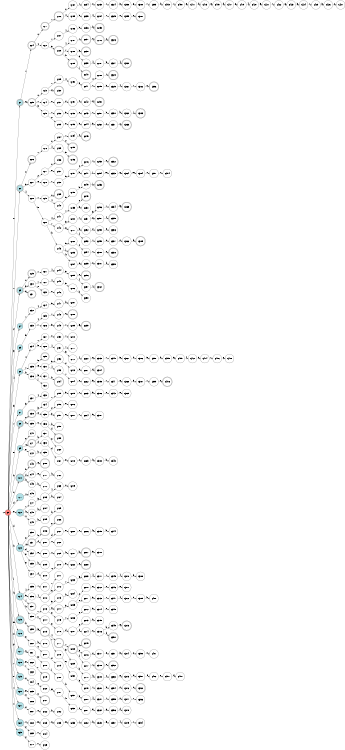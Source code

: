 digraph APTAALF {
__start0 [style = invis, shape = none, label = "", width = 0, height = 0];

rankdir=LR;
size="8,5";

s0 [style="filled", color="black", fillcolor="#ff817b" shape="circle", label="q0"];
s1 [style="rounded,filled", color="black", fillcolor="powderblue" shape="doublecircle", label="q1"];
s2 [style="rounded,filled", color="black", fillcolor="powderblue" shape="doublecircle", label="q2"];
s3 [style="rounded,filled", color="black", fillcolor="powderblue" shape="doublecircle", label="q3"];
s4 [style="filled", color="black", fillcolor="powderblue" shape="circle", label="q4"];
s5 [style="filled", color="black", fillcolor="powderblue" shape="circle", label="q5"];
s6 [style="filled", color="black", fillcolor="powderblue" shape="circle", label="q6"];
s7 [style="filled", color="black", fillcolor="powderblue" shape="circle", label="q7"];
s8 [style="rounded,filled", color="black", fillcolor="powderblue" shape="doublecircle", label="q8"];
s9 [style="filled", color="black", fillcolor="powderblue" shape="circle", label="q9"];
s10 [style="rounded,filled", color="black", fillcolor="powderblue" shape="doublecircle", label="q10"];
s11 [style="filled", color="black", fillcolor="powderblue" shape="circle", label="q11"];
s12 [style="filled", color="black", fillcolor="powderblue" shape="circle", label="q12"];
s13 [style="filled", color="black", fillcolor="powderblue" shape="circle", label="q13"];
s14 [style="filled", color="black", fillcolor="powderblue" shape="circle", label="q14"];
s15 [style="rounded,filled", color="black", fillcolor="powderblue" shape="doublecircle", label="q15"];
s16 [style="filled", color="black", fillcolor="powderblue" shape="circle", label="q16"];
s17 [style="filled", color="black", fillcolor="powderblue" shape="circle", label="q17"];
s18 [style="filled", color="black", fillcolor="powderblue" shape="circle", label="q18"];
s19 [style="filled", color="black", fillcolor="powderblue" shape="circle", label="q19"];
s20 [style="filled", color="black", fillcolor="powderblue" shape="circle", label="q20"];
s21 [style="filled", color="black", fillcolor="powderblue" shape="circle", label="q21"];
s22 [style="filled", color="black", fillcolor="powderblue" shape="circle", label="q22"];
s23 [style="filled", color="black", fillcolor="powderblue" shape="circle", label="q23"];
s24 [style="rounded,filled", color="black", fillcolor="white" shape="doublecircle", label="q24"];
s25 [style="rounded,filled", color="black", fillcolor="white" shape="doublecircle", label="q25"];
s26 [style="rounded,filled", color="black", fillcolor="white" shape="doublecircle", label="q26"];
s27 [style="filled", color="black", fillcolor="white" shape="circle", label="q27"];
s28 [style="filled", color="black", fillcolor="white" shape="circle", label="q28"];
s29 [style="rounded,filled", color="black", fillcolor="white" shape="doublecircle", label="q29"];
s30 [style="filled", color="black", fillcolor="white" shape="circle", label="q30"];
s31 [style="rounded,filled", color="black", fillcolor="white" shape="doublecircle", label="q31"];
s32 [style="filled", color="black", fillcolor="white" shape="circle", label="q32"];
s33 [style="filled", color="black", fillcolor="white" shape="circle", label="q33"];
s34 [style="filled", color="black", fillcolor="white" shape="circle", label="q34"];
s35 [style="filled", color="black", fillcolor="white" shape="circle", label="q35"];
s36 [style="filled", color="black", fillcolor="white" shape="circle", label="q36"];
s37 [style="filled", color="black", fillcolor="white" shape="circle", label="q37"];
s38 [style="rounded,filled", color="black", fillcolor="white" shape="doublecircle", label="q38"];
s39 [style="filled", color="black", fillcolor="white" shape="circle", label="q39"];
s40 [style="filled", color="black", fillcolor="white" shape="circle", label="q40"];
s41 [style="rounded,filled", color="black", fillcolor="white" shape="doublecircle", label="q41"];
s42 [style="filled", color="black", fillcolor="white" shape="circle", label="q42"];
s43 [style="rounded,filled", color="black", fillcolor="white" shape="doublecircle", label="q43"];
s44 [style="filled", color="black", fillcolor="white" shape="circle", label="q44"];
s45 [style="filled", color="black", fillcolor="white" shape="circle", label="q45"];
s46 [style="filled", color="black", fillcolor="white" shape="circle", label="q46"];
s47 [style="filled", color="black", fillcolor="white" shape="circle", label="q47"];
s48 [style="filled", color="black", fillcolor="white" shape="circle", label="q48"];
s49 [style="filled", color="black", fillcolor="white" shape="circle", label="q49"];
s50 [style="filled", color="black", fillcolor="white" shape="circle", label="q50"];
s51 [style="rounded,filled", color="black", fillcolor="white" shape="doublecircle", label="q51"];
s52 [style="filled", color="black", fillcolor="white" shape="circle", label="q52"];
s53 [style="filled", color="black", fillcolor="white" shape="circle", label="q53"];
s54 [style="filled", color="black", fillcolor="white" shape="circle", label="q54"];
s55 [style="filled", color="black", fillcolor="white" shape="circle", label="q55"];
s56 [style="filled", color="black", fillcolor="white" shape="circle", label="q56"];
s57 [style="rounded,filled", color="black", fillcolor="white" shape="doublecircle", label="q57"];
s58 [style="filled", color="black", fillcolor="white" shape="circle", label="q58"];
s59 [style="rounded,filled", color="black", fillcolor="white" shape="doublecircle", label="q59"];
s60 [style="filled", color="black", fillcolor="white" shape="circle", label="q60"];
s61 [style="filled", color="black", fillcolor="white" shape="circle", label="q61"];
s62 [style="filled", color="black", fillcolor="white" shape="circle", label="q62"];
s63 [style="filled", color="black", fillcolor="white" shape="circle", label="q63"];
s64 [style="filled", color="black", fillcolor="white" shape="circle", label="q64"];
s65 [style="filled", color="black", fillcolor="white" shape="circle", label="q65"];
s66 [style="filled", color="black", fillcolor="white" shape="circle", label="q66"];
s67 [style="filled", color="black", fillcolor="white" shape="circle", label="q67"];
s68 [style="filled", color="black", fillcolor="white" shape="circle", label="q68"];
s69 [style="filled", color="black", fillcolor="white" shape="circle", label="q69"];
s70 [style="filled", color="black", fillcolor="white" shape="circle", label="q70"];
s71 [style="rounded,filled", color="black", fillcolor="white" shape="doublecircle", label="q71"];
s72 [style="filled", color="black", fillcolor="white" shape="circle", label="q72"];
s73 [style="filled", color="black", fillcolor="white" shape="circle", label="q73"];
s74 [style="filled", color="black", fillcolor="white" shape="circle", label="q74"];
s75 [style="filled", color="black", fillcolor="white" shape="circle", label="q75"];
s76 [style="filled", color="black", fillcolor="white" shape="circle", label="q76"];
s77 [style="filled", color="black", fillcolor="white" shape="circle", label="q77"];
s78 [style="filled", color="black", fillcolor="white" shape="circle", label="q78"];
s79 [style="filled", color="black", fillcolor="white" shape="circle", label="q79"];
s80 [style="filled", color="black", fillcolor="white" shape="circle", label="q80"];
s81 [style="filled", color="black", fillcolor="white" shape="circle", label="q81"];
s82 [style="filled", color="black", fillcolor="white" shape="circle", label="q82"];
s83 [style="filled", color="black", fillcolor="white" shape="circle", label="q83"];
s84 [style="filled", color="black", fillcolor="white" shape="circle", label="q84"];
s85 [style="filled", color="black", fillcolor="white" shape="circle", label="q85"];
s86 [style="filled", color="black", fillcolor="white" shape="circle", label="q86"];
s87 [style="filled", color="black", fillcolor="white" shape="circle", label="q87"];
s88 [style="filled", color="black", fillcolor="white" shape="circle", label="q88"];
s89 [style="rounded,filled", color="black", fillcolor="white" shape="doublecircle", label="q89"];
s90 [style="filled", color="black", fillcolor="white" shape="circle", label="q90"];
s91 [style="filled", color="black", fillcolor="white" shape="circle", label="q91"];
s92 [style="filled", color="black", fillcolor="white" shape="circle", label="q92"];
s93 [style="filled", color="black", fillcolor="white" shape="circle", label="q93"];
s94 [style="filled", color="black", fillcolor="white" shape="circle", label="q94"];
s95 [style="filled", color="black", fillcolor="white" shape="circle", label="q95"];
s96 [style="filled", color="black", fillcolor="white" shape="circle", label="q96"];
s97 [style="filled", color="black", fillcolor="white" shape="circle", label="q97"];
s98 [style="filled", color="black", fillcolor="white" shape="circle", label="q98"];
s99 [style="filled", color="black", fillcolor="white" shape="circle", label="q99"];
s100 [style="rounded,filled", color="black", fillcolor="white" shape="doublecircle", label="q100"];
s101 [style="filled", color="black", fillcolor="white" shape="circle", label="q101"];
s102 [style="filled", color="black", fillcolor="white" shape="circle", label="q102"];
s103 [style="filled", color="black", fillcolor="white" shape="circle", label="q103"];
s104 [style="filled", color="black", fillcolor="white" shape="circle", label="q104"];
s105 [style="filled", color="black", fillcolor="white" shape="circle", label="q105"];
s106 [style="rounded,filled", color="black", fillcolor="white" shape="doublecircle", label="q106"];
s107 [style="filled", color="black", fillcolor="white" shape="circle", label="q107"];
s108 [style="filled", color="black", fillcolor="white" shape="circle", label="q108"];
s109 [style="filled", color="black", fillcolor="white" shape="circle", label="q109"];
s110 [style="filled", color="black", fillcolor="white" shape="circle", label="q110"];
s111 [style="filled", color="black", fillcolor="white" shape="circle", label="q111"];
s112 [style="filled", color="black", fillcolor="white" shape="circle", label="q112"];
s113 [style="filled", color="black", fillcolor="white" shape="circle", label="q113"];
s114 [style="filled", color="black", fillcolor="white" shape="circle", label="q114"];
s115 [style="rounded,filled", color="black", fillcolor="white" shape="doublecircle", label="q115"];
s116 [style="filled", color="black", fillcolor="white" shape="circle", label="q116"];
s117 [style="filled", color="black", fillcolor="white" shape="circle", label="q117"];
s118 [style="filled", color="black", fillcolor="white" shape="circle", label="q118"];
s119 [style="rounded,filled", color="black", fillcolor="white" shape="doublecircle", label="q119"];
s120 [style="filled", color="black", fillcolor="white" shape="circle", label="q120"];
s121 [style="rounded,filled", color="black", fillcolor="white" shape="doublecircle", label="q121"];
s122 [style="filled", color="black", fillcolor="white" shape="circle", label="q122"];
s123 [style="filled", color="black", fillcolor="white" shape="circle", label="q123"];
s124 [style="filled", color="black", fillcolor="white" shape="circle", label="q124"];
s125 [style="filled", color="black", fillcolor="white" shape="circle", label="q125"];
s126 [style="rounded,filled", color="black", fillcolor="white" shape="doublecircle", label="q126"];
s127 [style="filled", color="black", fillcolor="white" shape="circle", label="q127"];
s128 [style="rounded,filled", color="black", fillcolor="white" shape="doublecircle", label="q128"];
s129 [style="filled", color="black", fillcolor="white" shape="circle", label="q129"];
s130 [style="rounded,filled", color="black", fillcolor="white" shape="doublecircle", label="q130"];
s131 [style="filled", color="black", fillcolor="white" shape="circle", label="q131"];
s132 [style="filled", color="black", fillcolor="white" shape="circle", label="q132"];
s133 [style="filled", color="black", fillcolor="white" shape="circle", label="q133"];
s134 [style="filled", color="black", fillcolor="white" shape="circle", label="q134"];
s135 [style="filled", color="black", fillcolor="white" shape="circle", label="q135"];
s136 [style="rounded,filled", color="black", fillcolor="white" shape="doublecircle", label="q136"];
s137 [style="filled", color="black", fillcolor="white" shape="circle", label="q137"];
s138 [style="filled", color="black", fillcolor="white" shape="circle", label="q138"];
s139 [style="rounded,filled", color="black", fillcolor="white" shape="doublecircle", label="q139"];
s140 [style="filled", color="black", fillcolor="white" shape="circle", label="q140"];
s141 [style="filled", color="black", fillcolor="white" shape="circle", label="q141"];
s142 [style="filled", color="black", fillcolor="white" shape="circle", label="q142"];
s143 [style="filled", color="black", fillcolor="white" shape="circle", label="q143"];
s144 [style="filled", color="black", fillcolor="white" shape="circle", label="q144"];
s145 [style="filled", color="black", fillcolor="white" shape="circle", label="q145"];
s146 [style="filled", color="black", fillcolor="white" shape="circle", label="q146"];
s147 [style="filled", color="black", fillcolor="white" shape="circle", label="q147"];
s148 [style="filled", color="black", fillcolor="white" shape="circle", label="q148"];
s149 [style="filled", color="black", fillcolor="white" shape="circle", label="q149"];
s150 [style="filled", color="black", fillcolor="white" shape="circle", label="q150"];
s151 [style="filled", color="black", fillcolor="white" shape="circle", label="q151"];
s152 [style="filled", color="black", fillcolor="white" shape="circle", label="q152"];
s153 [style="filled", color="black", fillcolor="white" shape="circle", label="q153"];
s154 [style="rounded,filled", color="black", fillcolor="white" shape="doublecircle", label="q154"];
s155 [style="filled", color="black", fillcolor="white" shape="circle", label="q155"];
s156 [style="filled", color="black", fillcolor="white" shape="circle", label="q156"];
s157 [style="filled", color="black", fillcolor="white" shape="circle", label="q157"];
s158 [style="filled", color="black", fillcolor="white" shape="circle", label="q158"];
s159 [style="rounded,filled", color="black", fillcolor="white" shape="doublecircle", label="q159"];
s160 [style="filled", color="black", fillcolor="white" shape="circle", label="q160"];
s161 [style="filled", color="black", fillcolor="white" shape="circle", label="q161"];
s162 [style="filled", color="black", fillcolor="white" shape="circle", label="q162"];
s163 [style="filled", color="black", fillcolor="white" shape="circle", label="q163"];
s164 [style="filled", color="black", fillcolor="white" shape="circle", label="q164"];
s165 [style="filled", color="black", fillcolor="white" shape="circle", label="q165"];
s166 [style="rounded,filled", color="black", fillcolor="white" shape="doublecircle", label="q166"];
s167 [style="filled", color="black", fillcolor="white" shape="circle", label="q167"];
s168 [style="filled", color="black", fillcolor="white" shape="circle", label="q168"];
s169 [style="filled", color="black", fillcolor="white" shape="circle", label="q169"];
s170 [style="filled", color="black", fillcolor="white" shape="circle", label="q170"];
s171 [style="filled", color="black", fillcolor="white" shape="circle", label="q171"];
s172 [style="filled", color="black", fillcolor="white" shape="circle", label="q172"];
s173 [style="filled", color="black", fillcolor="white" shape="circle", label="q173"];
s174 [style="filled", color="black", fillcolor="white" shape="circle", label="q174"];
s175 [style="filled", color="black", fillcolor="white" shape="circle", label="q175"];
s176 [style="filled", color="black", fillcolor="white" shape="circle", label="q176"];
s177 [style="rounded,filled", color="black", fillcolor="white" shape="doublecircle", label="q177"];
s178 [style="filled", color="black", fillcolor="white" shape="circle", label="q178"];
s179 [style="filled", color="black", fillcolor="white" shape="circle", label="q179"];
s180 [style="filled", color="black", fillcolor="white" shape="circle", label="q180"];
s181 [style="filled", color="black", fillcolor="white" shape="circle", label="q181"];
s182 [style="filled", color="black", fillcolor="white" shape="circle", label="q182"];
s183 [style="filled", color="black", fillcolor="white" shape="circle", label="q183"];
s184 [style="filled", color="black", fillcolor="white" shape="circle", label="q184"];
s185 [style="filled", color="black", fillcolor="white" shape="circle", label="q185"];
s186 [style="filled", color="black", fillcolor="white" shape="circle", label="q186"];
s187 [style="filled", color="black", fillcolor="white" shape="circle", label="q187"];
s188 [style="filled", color="black", fillcolor="white" shape="circle", label="q188"];
s189 [style="rounded,filled", color="black", fillcolor="white" shape="doublecircle", label="q189"];
s190 [style="filled", color="black", fillcolor="white" shape="circle", label="q190"];
s191 [style="filled", color="black", fillcolor="white" shape="circle", label="q191"];
s192 [style="filled", color="black", fillcolor="white" shape="circle", label="q192"];
s193 [style="filled", color="black", fillcolor="white" shape="circle", label="q193"];
s194 [style="filled", color="black", fillcolor="white" shape="circle", label="q194"];
s195 [style="rounded,filled", color="black", fillcolor="white" shape="doublecircle", label="q195"];
s196 [style="rounded,filled", color="black", fillcolor="white" shape="doublecircle", label="q196"];
s197 [style="filled", color="black", fillcolor="white" shape="circle", label="q197"];
s198 [style="filled", color="black", fillcolor="white" shape="circle", label="q198"];
s199 [style="filled", color="black", fillcolor="white" shape="circle", label="q199"];
s200 [style="filled", color="black", fillcolor="white" shape="circle", label="q200"];
s201 [style="filled", color="black", fillcolor="white" shape="circle", label="q201"];
s202 [style="filled", color="black", fillcolor="white" shape="circle", label="q202"];
s203 [style="rounded,filled", color="black", fillcolor="white" shape="doublecircle", label="q203"];
s204 [style="filled", color="black", fillcolor="white" shape="circle", label="q204"];
s205 [style="filled", color="black", fillcolor="white" shape="circle", label="q205"];
s206 [style="filled", color="black", fillcolor="white" shape="circle", label="q206"];
s207 [style="filled", color="black", fillcolor="white" shape="circle", label="q207"];
s208 [style="rounded,filled", color="black", fillcolor="white" shape="doublecircle", label="q208"];
s209 [style="filled", color="black", fillcolor="white" shape="circle", label="q209"];
s210 [style="filled", color="black", fillcolor="white" shape="circle", label="q210"];
s211 [style="filled", color="black", fillcolor="white" shape="circle", label="q211"];
s212 [style="filled", color="black", fillcolor="white" shape="circle", label="q212"];
s213 [style="filled", color="black", fillcolor="white" shape="circle", label="q213"];
s214 [style="filled", color="black", fillcolor="white" shape="circle", label="q214"];
s215 [style="filled", color="black", fillcolor="white" shape="circle", label="q215"];
s216 [style="filled", color="black", fillcolor="white" shape="circle", label="q216"];
s217 [style="filled", color="black", fillcolor="white" shape="circle", label="q217"];
s218 [style="filled", color="black", fillcolor="white" shape="circle", label="q218"];
s219 [style="filled", color="black", fillcolor="white" shape="circle", label="q219"];
s220 [style="filled", color="black", fillcolor="white" shape="circle", label="q220"];
s221 [style="filled", color="black", fillcolor="white" shape="circle", label="q221"];
s222 [style="filled", color="black", fillcolor="white" shape="circle", label="q222"];
s223 [style="filled", color="black", fillcolor="white" shape="circle", label="q223"];
s224 [style="filled", color="black", fillcolor="white" shape="circle", label="q224"];
s225 [style="filled", color="black", fillcolor="white" shape="circle", label="q225"];
s226 [style="filled", color="black", fillcolor="white" shape="circle", label="q226"];
s227 [style="filled", color="black", fillcolor="white" shape="circle", label="q227"];
s228 [style="rounded,filled", color="black", fillcolor="white" shape="doublecircle", label="q228"];
s229 [style="filled", color="black", fillcolor="white" shape="circle", label="q229"];
s230 [style="filled", color="black", fillcolor="white" shape="circle", label="q230"];
s231 [style="filled", color="black", fillcolor="white" shape="circle", label="q231"];
s232 [style="filled", color="black", fillcolor="white" shape="circle", label="q232"];
s233 [style="filled", color="black", fillcolor="white" shape="circle", label="q233"];
s234 [style="filled", color="black", fillcolor="white" shape="circle", label="q234"];
s235 [style="filled", color="black", fillcolor="white" shape="circle", label="q235"];
s236 [style="filled", color="black", fillcolor="white" shape="circle", label="q236"];
s237 [style="rounded,filled", color="black", fillcolor="white" shape="doublecircle", label="q237"];
s238 [style="rounded,filled", color="black", fillcolor="white" shape="doublecircle", label="q238"];
s239 [style="filled", color="black", fillcolor="white" shape="circle", label="q239"];
s240 [style="rounded,filled", color="black", fillcolor="white" shape="doublecircle", label="q240"];
s241 [style="filled", color="black", fillcolor="white" shape="circle", label="q241"];
s242 [style="filled", color="black", fillcolor="white" shape="circle", label="q242"];
s243 [style="filled", color="black", fillcolor="white" shape="circle", label="q243"];
s244 [style="filled", color="black", fillcolor="white" shape="circle", label="q244"];
s245 [style="rounded,filled", color="black", fillcolor="white" shape="doublecircle", label="q245"];
s246 [style="filled", color="black", fillcolor="white" shape="circle", label="q246"];
s247 [style="filled", color="black", fillcolor="white" shape="circle", label="q247"];
s248 [style="filled", color="black", fillcolor="white" shape="circle", label="q248"];
s249 [style="rounded,filled", color="black", fillcolor="white" shape="doublecircle", label="q249"];
s250 [style="filled", color="black", fillcolor="white" shape="circle", label="q250"];
s251 [style="filled", color="black", fillcolor="white" shape="circle", label="q251"];
s252 [style="filled", color="black", fillcolor="white" shape="circle", label="q252"];
s253 [style="filled", color="black", fillcolor="white" shape="circle", label="q253"];
s254 [style="filled", color="black", fillcolor="white" shape="circle", label="q254"];
s255 [style="filled", color="black", fillcolor="white" shape="circle", label="q255"];
s256 [style="rounded,filled", color="black", fillcolor="white" shape="doublecircle", label="q256"];
s257 [style="filled", color="black", fillcolor="white" shape="circle", label="q257"];
s258 [style="filled", color="black", fillcolor="white" shape="circle", label="q258"];
s259 [style="rounded,filled", color="black", fillcolor="white" shape="doublecircle", label="q259"];
s260 [style="filled", color="black", fillcolor="white" shape="circle", label="q260"];
s261 [style="filled", color="black", fillcolor="white" shape="circle", label="q261"];
s262 [style="filled", color="black", fillcolor="white" shape="circle", label="q262"];
s263 [style="filled", color="black", fillcolor="white" shape="circle", label="q263"];
s264 [style="filled", color="black", fillcolor="white" shape="circle", label="q264"];
s265 [style="filled", color="black", fillcolor="white" shape="circle", label="q265"];
s266 [style="filled", color="black", fillcolor="white" shape="circle", label="q266"];
s267 [style="rounded,filled", color="black", fillcolor="white" shape="doublecircle", label="q267"];
s268 [style="rounded,filled", color="black", fillcolor="white" shape="doublecircle", label="q268"];
s269 [style="filled", color="black", fillcolor="white" shape="circle", label="q269"];
s270 [style="filled", color="black", fillcolor="white" shape="circle", label="q270"];
s271 [style="filled", color="black", fillcolor="white" shape="circle", label="q271"];
s272 [style="filled", color="black", fillcolor="white" shape="circle", label="q272"];
s273 [style="filled", color="black", fillcolor="white" shape="circle", label="q273"];
s274 [style="filled", color="black", fillcolor="white" shape="circle", label="q274"];
s275 [style="rounded,filled", color="black", fillcolor="white" shape="doublecircle", label="q275"];
s276 [style="filled", color="black", fillcolor="white" shape="circle", label="q276"];
s277 [style="filled", color="black", fillcolor="white" shape="circle", label="q277"];
s278 [style="filled", color="black", fillcolor="white" shape="circle", label="q278"];
s279 [style="filled", color="black", fillcolor="white" shape="circle", label="q279"];
s280 [style="filled", color="black", fillcolor="white" shape="circle", label="q280"];
s281 [style="filled", color="black", fillcolor="white" shape="circle", label="q281"];
s282 [style="filled", color="black", fillcolor="white" shape="circle", label="q282"];
s283 [style="filled", color="black", fillcolor="white" shape="circle", label="q283"];
s284 [style="filled", color="black", fillcolor="white" shape="circle", label="q284"];
s285 [style="rounded,filled", color="black", fillcolor="white" shape="doublecircle", label="q285"];
s286 [style="rounded,filled", color="black", fillcolor="white" shape="doublecircle", label="q286"];
s287 [style="filled", color="black", fillcolor="white" shape="circle", label="q287"];
s288 [style="filled", color="black", fillcolor="white" shape="circle", label="q288"];
s289 [style="filled", color="black", fillcolor="white" shape="circle", label="q289"];
s290 [style="rounded,filled", color="black", fillcolor="white" shape="doublecircle", label="q290"];
s291 [style="filled", color="black", fillcolor="white" shape="circle", label="q291"];
s292 [style="filled", color="black", fillcolor="white" shape="circle", label="q292"];
s293 [style="filled", color="black", fillcolor="white" shape="circle", label="q293"];
s294 [style="filled", color="black", fillcolor="white" shape="circle", label="q294"];
s295 [style="rounded,filled", color="black", fillcolor="white" shape="doublecircle", label="q295"];
s296 [style="filled", color="black", fillcolor="white" shape="circle", label="q296"];
s297 [style="filled", color="black", fillcolor="white" shape="circle", label="q297"];
s298 [style="filled", color="black", fillcolor="white" shape="circle", label="q298"];
s299 [style="filled", color="black", fillcolor="white" shape="circle", label="q299"];
s300 [style="filled", color="black", fillcolor="white" shape="circle", label="q300"];
s301 [style="filled", color="black", fillcolor="white" shape="circle", label="q301"];
s302 [style="rounded,filled", color="black", fillcolor="white" shape="doublecircle", label="q302"];
s303 [style="filled", color="black", fillcolor="white" shape="circle", label="q303"];
s304 [style="rounded,filled", color="black", fillcolor="white" shape="doublecircle", label="q304"];
s305 [style="filled", color="black", fillcolor="white" shape="circle", label="q305"];
s306 [style="filled", color="black", fillcolor="white" shape="circle", label="q306"];
s307 [style="filled", color="black", fillcolor="white" shape="circle", label="q307"];
s308 [style="filled", color="black", fillcolor="white" shape="circle", label="q308"];
s309 [style="filled", color="black", fillcolor="white" shape="circle", label="q309"];
s310 [style="filled", color="black", fillcolor="white" shape="circle", label="q310"];
s311 [style="filled", color="black", fillcolor="white" shape="circle", label="q311"];
s312 [style="filled", color="black", fillcolor="white" shape="circle", label="q312"];
s313 [style="filled", color="black", fillcolor="white" shape="circle", label="q313"];
s314 [style="filled", color="black", fillcolor="white" shape="circle", label="q314"];
s315 [style="filled", color="black", fillcolor="white" shape="circle", label="q315"];
s316 [style="filled", color="black", fillcolor="white" shape="circle", label="q316"];
s317 [style="filled", color="black", fillcolor="white" shape="circle", label="q317"];
s318 [style="rounded,filled", color="black", fillcolor="white" shape="doublecircle", label="q318"];
s319 [style="filled", color="black", fillcolor="white" shape="circle", label="q319"];
s320 [style="filled", color="black", fillcolor="white" shape="circle", label="q320"];
s321 [style="filled", color="black", fillcolor="white" shape="circle", label="q321"];
s322 [style="filled", color="black", fillcolor="white" shape="circle", label="q322"];
s323 [style="filled", color="black", fillcolor="white" shape="circle", label="q323"];
s324 [style="filled", color="black", fillcolor="white" shape="circle", label="q324"];
s325 [style="filled", color="black", fillcolor="white" shape="circle", label="q325"];
s326 [style="rounded,filled", color="black", fillcolor="white" shape="doublecircle", label="q326"];
s327 [style="filled", color="black", fillcolor="white" shape="circle", label="q327"];
s328 [style="rounded,filled", color="black", fillcolor="white" shape="doublecircle", label="q328"];
s329 [style="filled", color="black", fillcolor="white" shape="circle", label="q329"];
s330 [style="filled", color="black", fillcolor="white" shape="circle", label="q330"];
s331 [style="filled", color="black", fillcolor="white" shape="circle", label="q331"];
s332 [style="rounded,filled", color="black", fillcolor="white" shape="doublecircle", label="q332"];
s333 [style="filled", color="black", fillcolor="white" shape="circle", label="q333"];
s334 [style="filled", color="black", fillcolor="white" shape="circle", label="q334"];
s335 [style="rounded,filled", color="black", fillcolor="white" shape="doublecircle", label="q335"];
s336 [style="filled", color="black", fillcolor="white" shape="circle", label="q336"];
s337 [style="filled", color="black", fillcolor="white" shape="circle", label="q337"];
s338 [style="rounded,filled", color="black", fillcolor="white" shape="doublecircle", label="q338"];
s339 [style="filled", color="black", fillcolor="white" shape="circle", label="q339"];
s340 [style="filled", color="black", fillcolor="white" shape="circle", label="q340"];
s341 [style="filled", color="black", fillcolor="white" shape="circle", label="q341"];
s342 [style="filled", color="black", fillcolor="white" shape="circle", label="q342"];
s343 [style="filled", color="black", fillcolor="white" shape="circle", label="q343"];
s344 [style="filled", color="black", fillcolor="white" shape="circle", label="q344"];
s345 [style="filled", color="black", fillcolor="white" shape="circle", label="q345"];
s346 [style="filled", color="black", fillcolor="white" shape="circle", label="q346"];
s347 [style="filled", color="black", fillcolor="white" shape="circle", label="q347"];
s348 [style="filled", color="black", fillcolor="white" shape="circle", label="q348"];
s349 [style="filled", color="black", fillcolor="white" shape="circle", label="q349"];
s350 [style="rounded,filled", color="black", fillcolor="white" shape="doublecircle", label="q350"];
s351 [style="filled", color="black", fillcolor="white" shape="circle", label="q351"];
s352 [style="rounded,filled", color="black", fillcolor="white" shape="doublecircle", label="q352"];
s353 [style="filled", color="black", fillcolor="white" shape="circle", label="q353"];
s354 [style="filled", color="black", fillcolor="white" shape="circle", label="q354"];
s355 [style="filled", color="black", fillcolor="white" shape="circle", label="q355"];
s356 [style="filled", color="black", fillcolor="white" shape="circle", label="q356"];
s357 [style="filled", color="black", fillcolor="white" shape="circle", label="q357"];
s358 [style="filled", color="black", fillcolor="white" shape="circle", label="q358"];
s359 [style="filled", color="black", fillcolor="white" shape="circle", label="q359"];
s360 [style="rounded,filled", color="black", fillcolor="white" shape="doublecircle", label="q360"];
s361 [style="filled", color="black", fillcolor="white" shape="circle", label="q361"];
s362 [style="filled", color="black", fillcolor="white" shape="circle", label="q362"];
s363 [style="rounded,filled", color="black", fillcolor="white" shape="doublecircle", label="q363"];
s364 [style="filled", color="black", fillcolor="white" shape="circle", label="q364"];
s365 [style="rounded,filled", color="black", fillcolor="white" shape="doublecircle", label="q365"];
s366 [style="filled", color="black", fillcolor="white" shape="circle", label="q366"];
s367 [style="filled", color="black", fillcolor="white" shape="circle", label="q367"];
s368 [style="filled", color="black", fillcolor="white" shape="circle", label="q368"];
s369 [style="filled", color="black", fillcolor="white" shape="circle", label="q369"];
s370 [style="filled", color="black", fillcolor="white" shape="circle", label="q370"];
s371 [style="filled", color="black", fillcolor="white" shape="circle", label="q371"];
s372 [style="filled", color="black", fillcolor="white" shape="circle", label="q372"];
s373 [style="rounded,filled", color="black", fillcolor="white" shape="doublecircle", label="q373"];
s374 [style="filled", color="black", fillcolor="white" shape="circle", label="q374"];
s375 [style="filled", color="black", fillcolor="white" shape="circle", label="q375"];
s376 [style="filled", color="black", fillcolor="white" shape="circle", label="q376"];
s377 [style="filled", color="black", fillcolor="white" shape="circle", label="q377"];
s378 [style="filled", color="black", fillcolor="white" shape="circle", label="q378"];
s379 [style="filled", color="black", fillcolor="white" shape="circle", label="q379"];
s380 [style="filled", color="black", fillcolor="white" shape="circle", label="q380"];
s381 [style="rounded,filled", color="black", fillcolor="white" shape="doublecircle", label="q381"];
s382 [style="filled", color="black", fillcolor="white" shape="circle", label="q382"];
s383 [style="rounded,filled", color="black", fillcolor="white" shape="doublecircle", label="q383"];
s384 [style="filled", color="black", fillcolor="white" shape="circle", label="q384"];
s385 [style="rounded,filled", color="black", fillcolor="white" shape="doublecircle", label="q385"];
s386 [style="filled", color="black", fillcolor="white" shape="circle", label="q386"];
s387 [style="filled", color="black", fillcolor="white" shape="circle", label="q387"];
s388 [style="filled", color="black", fillcolor="white" shape="circle", label="q388"];
s389 [style="filled", color="black", fillcolor="white" shape="circle", label="q389"];
s390 [style="filled", color="black", fillcolor="white" shape="circle", label="q390"];
s391 [style="filled", color="black", fillcolor="white" shape="circle", label="q391"];
s392 [style="rounded,filled", color="black", fillcolor="white" shape="doublecircle", label="q392"];
s393 [style="filled", color="black", fillcolor="white" shape="circle", label="q393"];
s394 [style="filled", color="black", fillcolor="white" shape="circle", label="q394"];
s395 [style="filled", color="black", fillcolor="white" shape="circle", label="q395"];
s396 [style="rounded,filled", color="black", fillcolor="white" shape="doublecircle", label="q396"];
s397 [style="filled", color="black", fillcolor="white" shape="circle", label="q397"];
s398 [style="filled", color="black", fillcolor="white" shape="circle", label="q398"];
s399 [style="filled", color="black", fillcolor="white" shape="circle", label="q399"];
s400 [style="filled", color="black", fillcolor="white" shape="circle", label="q400"];
s401 [style="filled", color="black", fillcolor="white" shape="circle", label="q401"];
s402 [style="filled", color="black", fillcolor="white" shape="circle", label="q402"];
s403 [style="filled", color="black", fillcolor="white" shape="circle", label="q403"];
s404 [style="filled", color="black", fillcolor="white" shape="circle", label="q404"];
s405 [style="filled", color="black", fillcolor="white" shape="circle", label="q405"];
s406 [style="rounded,filled", color="black", fillcolor="white" shape="doublecircle", label="q406"];
s407 [style="filled", color="black", fillcolor="white" shape="circle", label="q407"];
s408 [style="filled", color="black", fillcolor="white" shape="circle", label="q408"];
s409 [style="filled", color="black", fillcolor="white" shape="circle", label="q409"];
s410 [style="filled", color="black", fillcolor="white" shape="circle", label="q410"];
s411 [style="filled", color="black", fillcolor="white" shape="circle", label="q411"];
s412 [style="filled", color="black", fillcolor="white" shape="circle", label="q412"];
s413 [style="filled", color="black", fillcolor="white" shape="circle", label="q413"];
s414 [style="filled", color="black", fillcolor="white" shape="circle", label="q414"];
s415 [style="filled", color="black", fillcolor="white" shape="circle", label="q415"];
s416 [style="filled", color="black", fillcolor="white" shape="circle", label="q416"];
s417 [style="filled", color="black", fillcolor="white" shape="circle", label="q417"];
s418 [style="filled", color="black", fillcolor="white" shape="circle", label="q418"];
s419 [style="filled", color="black", fillcolor="white" shape="circle", label="q419"];
s420 [style="filled", color="black", fillcolor="white" shape="circle", label="q420"];
s421 [style="filled", color="black", fillcolor="white" shape="circle", label="q421"];
s422 [style="filled", color="black", fillcolor="white" shape="circle", label="q422"];
s423 [style="filled", color="black", fillcolor="white" shape="circle", label="q423"];
s424 [style="filled", color="black", fillcolor="white" shape="circle", label="q424"];
s425 [style="filled", color="black", fillcolor="white" shape="circle", label="q425"];
s426 [style="filled", color="black", fillcolor="white" shape="circle", label="q426"];
s427 [style="filled", color="black", fillcolor="white" shape="circle", label="q427"];
subgraph cluster_main { 
	graph [pad=".75", ranksep="0.15", nodesep="0.15"];
	 style=invis; 
	__start0 -> s0 [penwidth=2];
}
s0 -> s1 [label="0"];
s0 -> s2 [label="1"];
s0 -> s3 [label="2"];
s0 -> s4 [label="3"];
s0 -> s5 [label="4"];
s0 -> s6 [label="5"];
s0 -> s7 [label="7"];
s0 -> s8 [label="8"];
s0 -> s9 [label="b"];
s0 -> s10 [label="c"];
s0 -> s11 [label="d"];
s0 -> s12 [label="e"];
s0 -> s13 [label="f"];
s0 -> s14 [label="h"];
s0 -> s15 [label="j"];
s0 -> s16 [label="k"];
s0 -> s17 [label="m"];
s0 -> s18 [label="n"];
s0 -> s19 [label="p"];
s0 -> s20 [label="r"];
s0 -> s21 [label="s"];
s0 -> s22 [label="v"];
s0 -> s23 [label="z"];
s1 -> s24 [label="1"];
s1 -> s25 [label="2"];
s2 -> s26 [label="0"];
s2 -> s27 [label="3"];
s2 -> s28 [label="4"];
s3 -> s29 [label="0"];
s3 -> s30 [label="3"];
s3 -> s31 [label="8"];
s4 -> s32 [label="1"];
s5 -> s33 [label="5"];
s6 -> s34 [label="4"];
s6 -> s35 [label="7"];
s6 -> s36 [label="h"];
s7 -> s37 [label="5"];
s8 -> s38 [label="2"];
s8 -> s39 [label="b"];
s9 -> s40 [label="8"];
s9 -> s41 [label="c"];
s9 -> s42 [label="e"];
s10 -> s43 [label="b"];
s10 -> s44 [label="f"];
s10 -> s45 [label="k"];
s11 -> s46 [label="s"];
s12 -> s47 [label="7"];
s12 -> s48 [label="k"];
s12 -> s49 [label="s"];
s13 -> s50 [label="8"];
s13 -> s51 [label="c"];
s13 -> s52 [label="d"];
s13 -> s53 [label="e"];
s13 -> s54 [label="g"];
s14 -> s55 [label="4"];
s14 -> s56 [label="5"];
s14 -> s57 [label="j"];
s14 -> s58 [label="k"];
s15 -> s59 [label="h"];
s16 -> s60 [label="e"];
s17 -> s61 [label="q"];
s18 -> s62 [label="p"];
s18 -> s63 [label="r"];
s19 -> s64 [label="n"];
s20 -> s65 [label="p"];
s20 -> s66 [label="x"];
s21 -> s67 [label="f"];
s22 -> s68 [label="t"];
s22 -> s69 [label="y"];
s23 -> s70 [label="y"];
s24 -> s71 [label="0"];
s24 -> s72 [label="4"];
s25 -> s73 [label="0"];
s25 -> s74 [label="1"];
s25 -> s75 [label="3"];
s26 -> s76 [label="1"];
s27 -> s77 [label="2"];
s27 -> s78 [label="6"];
s28 -> s79 [label="1"];
s28 -> s80 [label="5"];
s29 -> s81 [label="1"];
s30 -> s82 [label="1"];
s30 -> s83 [label="2"];
s32 -> s84 [label="4"];
s33 -> s85 [label="4"];
s33 -> s86 [label="7"];
s34 -> s87 [label="1"];
s34 -> s88 [label="5"];
s35 -> s89 [label="5"];
s35 -> s90 [label="6"];
s36 -> s91 [label="5"];
s36 -> s92 [label="j"];
s37 -> s93 [label="4"];
s38 -> s94 [label="3"];
s38 -> s95 [label="8"];
s39 -> s96 [label="c"];
s41 -> s97 [label="b"];
s41 -> s98 [label="f"];
s42 -> s99 [label="k"];
s43 -> s100 [label="8"];
s44 -> s101 [label="e"];
s45 -> s102 [label="h"];
s47 -> s103 [label="5"];
s48 -> s104 [label="h"];
s49 -> s105 [label="k"];
s51 -> s106 [label="b"];
s51 -> s107 [label="f"];
s52 -> s108 [label="e"];
s53 -> s109 [label="k"];
s54 -> s110 [label="f"];
s55 -> s111 [label="1"];
s56 -> s112 [label="4"];
s58 -> s113 [label="7"];
s58 -> s114 [label="s"];
s59 -> s115 [label="5"];
s60 -> s116 [label="b"];
s60 -> s117 [label="c"];
s61 -> s118 [label="m"];
s62 -> s119 [label="r"];
s64 -> s120 [label="q"];
s65 -> s121 [label="n"];
s67 -> s122 [label="c"];
s68 -> s123 [label="m"];
s69 -> s124 [label="z"];
s70 -> s125 [label="v"];
s71 -> s126 [label="1"];
s72 -> s127 [label="1"];
s72 -> s128 [label="5"];
s73 -> s129 [label="1"];
s73 -> s130 [label="2"];
s74 -> s131 [label="0"];
s75 -> s132 [label="1"];
s75 -> s133 [label="2"];
s76 -> s134 [label="0"];
s76 -> s135 [label="4"];
s77 -> s136 [label="0"];
s77 -> s137 [label="8"];
s78 -> s138 [label="7"];
s79 -> s139 [label="0"];
s79 -> s140 [label="4"];
s80 -> s141 [label="4"];
s80 -> s142 [label="7"];
s80 -> s143 [label="h"];
s81 -> s144 [label="4"];
s82 -> s145 [label="4"];
s83 -> s146 [label="0"];
s84 -> s147 [label="5"];
s85 -> s148 [label="1"];
s86 -> s149 [label="5"];
s87 -> s150 [label="0"];
s88 -> s151 [label="4"];
s90 -> s152 [label="3"];
s90 -> s153 [label="4"];
s91 -> s154 [label="h"];
s94 -> s155 [label="1"];
s95 -> s156 [label="2"];
s95 -> s157 [label="3"];
s96 -> s158 [label="b"];
s96 -> s159 [label="f"];
s97 -> s160 [label="8"];
s98 -> s161 [label="d"];
s101 -> s162 [label="k"];
s103 -> s163 [label="4"];
s103 -> s164 [label="h"];
s105 -> s165 [label="h"];
s106 -> s166 [label="8"];
s107 -> s167 [label="d"];
s107 -> s168 [label="s"];
s108 -> s169 [label="s"];
s110 -> s170 [label="c"];
s112 -> s171 [label="1"];
s112 -> s172 [label="6"];
s113 -> s173 [label="5"];
s113 -> s174 [label="6"];
s113 -> s175 [label="e"];
s114 -> s176 [label="e"];
s115 -> s177 [label="4"];
s115 -> s178 [label="7"];
s117 -> s179 [label="f"];
s118 -> s180 [label="j"];
s120 -> s181 [label="m"];
s122 -> s182 [label="b"];
s123 -> s183 [label="q"];
s126 -> s184 [label="0"];
s126 -> s185 [label="4"];
s127 -> s186 [label="4"];
s128 -> s187 [label="4"];
s128 -> s188 [label="7"];
s128 -> s189 [label="h"];
s129 -> s190 [label="4"];
s131 -> s191 [label="2"];
s132 -> s192 [label="3"];
s133 -> s193 [label="8"];
s134 -> s194 [label="1"];
s134 -> s195 [label="2"];
s135 -> s196 [label="5"];
s138 -> s197 [label="5"];
s140 -> s198 [label="5"];
s141 -> s199 [label="1"];
s142 -> s200 [label="5"];
s142 -> s201 [label="6"];
s143 -> s202 [label="5"];
s143 -> s203 [label="j"];
s143 -> s204 [label="k"];
s144 -> s205 [label="5"];
s145 -> s206 [label="5"];
s147 -> s207 [label="h"];
s148 -> s208 [label="0"];
s149 -> s209 [label="7"];
s150 -> s210 [label="1"];
s151 -> s211 [label="1"];
s151 -> s212 [label="5"];
s152 -> s213 [label="2"];
s153 -> s214 [label="1"];
s155 -> s215 [label="3"];
s156 -> s216 [label="8"];
s157 -> s217 [label="6"];
s161 -> s218 [label="e"];
s163 -> s219 [label="0"];
s167 -> s220 [label="e"];
s169 -> s221 [label="k"];
s170 -> s222 [label="9"];
s172 -> s223 [label="7"];
s173 -> s224 [label="h"];
s174 -> s225 [label="3"];
s175 -> s226 [label="7"];
s176 -> s227 [label="d"];
s177 -> s228 [label="1"];
s177 -> s229 [label="5"];
s178 -> s230 [label="6"];
s180 -> s231 [label="h"];
s181 -> s232 [label="k"];
s183 -> s233 [label="m"];
s184 -> s234 [label="1"];
s185 -> s235 [label="5"];
s186 -> s236 [label="5"];
s187 -> s237 [label="1"];
s188 -> s238 [label="5"];
s188 -> s239 [label="6"];
s189 -> s240 [label="j"];
s190 -> s241 [label="5"];
s191 -> s242 [label="0"];
s192 -> s243 [label="6"];
s193 -> s244 [label="9"];
s194 -> s245 [label="0"];
s197 -> s246 [label="4"];
s197 -> s247 [label="h"];
s198 -> s248 [label="h"];
s199 -> s249 [label="0"];
s199 -> s250 [label="3"];
s200 -> s251 [label="7"];
s201 -> s252 [label="3"];
s201 -> s253 [label="4"];
s202 -> s254 [label="4"];
s204 -> s255 [label="e"];
s205 -> s256 [label="0"];
s205 -> s257 [label="4"];
s206 -> s258 [label="h"];
s209 -> s259 [label="5"];
s212 -> s260 [label="4"];
s213 -> s261 [label="8"];
s214 -> s262 [label="0"];
s215 -> s263 [label="1"];
s217 -> s264 [label="7"];
s218 -> s265 [label="s"];
s220 -> s266 [label="s"];
s221 -> s267 [label="h"];
s222 -> s268 [label="8"];
s223 -> s269 [label="5"];
s225 -> s270 [label="2"];
s225 -> s271 [label="8"];
s226 -> s272 [label="6"];
s227 -> s273 [label="c"];
s227 -> s274 [label="f"];
s228 -> s275 [label="0"];
s228 -> s276 [label="3"];
s228 -> s277 [label="4"];
s229 -> s278 [label="h"];
s230 -> s279 [label="3"];
s231 -> s280 [label="5"];
s232 -> s281 [label="s"];
s233 -> s282 [label="j"];
s234 -> s283 [label="0"];
s235 -> s284 [label="4"];
s236 -> s285 [label="h"];
s237 -> s286 [label="0"];
s239 -> s287 [label="4"];
s241 -> s288 [label="4"];
s241 -> s289 [label="7"];
s242 -> s290 [label="2"];
s243 -> s291 [label="7"];
s244 -> s292 [label="3"];
s246 -> s293 [label="1"];
s247 -> s294 [label="j"];
s248 -> s295 [label="j"];
s251 -> s296 [label="5"];
s251 -> s297 [label="6"];
s252 -> s298 [label="2"];
s253 -> s299 [label="1"];
s254 -> s300 [label="1"];
s255 -> s301 [label="c"];
s257 -> s302 [label="1"];
s260 -> s303 [label="6"];
s261 -> s304 [label="2"];
s262 -> s305 [label="5"];
s263 -> s306 [label="3"];
s264 -> s307 [label="5"];
s265 -> s308 [label="k"];
s266 -> s309 [label="k"];
s267 -> s310 [label="5"];
s269 -> s311 [label="4"];
s270 -> s312 [label="8"];
s271 -> s313 [label="3"];
s272 -> s314 [label="3"];
s273 -> s315 [label="b"];
s274 -> s316 [label="c"];
s276 -> s317 [label="2"];
s277 -> s318 [label="1"];
s278 -> s319 [label="k"];
s279 -> s320 [label="1"];
s280 -> s321 [label="4"];
s281 -> s322 [label="e"];
s282 -> s323 [label="h"];
s283 -> s324 [label="1"];
s284 -> s325 [label="1"];
s286 -> s326 [label="2"];
s287 -> s327 [label="5"];
s288 -> s328 [label="1"];
s289 -> s329 [label="5"];
s291 -> s330 [label="5"];
s292 -> s331 [label="2"];
s293 -> s332 [label="0"];
s294 -> s333 [label="m"];
s296 -> s334 [label="7"];
s297 -> s335 [label="4"];
s298 -> s336 [label="8"];
s299 -> s337 [label="0"];
s300 -> s338 [label="0"];
s301 -> s339 [label="f"];
s303 -> s340 [label="7"];
s305 -> s341 [label="7"];
s306 -> s342 [label="2"];
s308 -> s343 [label="h"];
s309 -> s344 [label="h"];
s311 -> s345 [label="1"];
s312 -> s346 [label="2"];
s313 -> s347 [label="1"];
s314 -> s348 [label="2"];
s316 -> s349 [label="b"];
s316 -> s350 [label="f"];
s317 -> s351 [label="8"];
s318 -> s352 [label="0"];
s319 -> s353 [label="s"];
s320 -> s354 [label="3"];
s321 -> s355 [label="1"];
s322 -> s356 [label="g"];
s323 -> s357 [label="5"];
s324 -> s358 [label="3"];
s325 -> s359 [label="0"];
s327 -> s360 [label="4"];
s329 -> s361 [label="4"];
s330 -> s362 [label="h"];
s331 -> s363 [label="0"];
s333 -> s364 [label="q"];
s334 -> s365 [label="5"];
s337 -> s366 [label="2"];
s340 -> s367 [label="5"];
s341 -> s368 [label="6"];
s342 -> s369 [label="8"];
s345 -> s370 [label="4"];
s346 -> s371 [label="8"];
s347 -> s372 [label="4"];
s349 -> s373 [label="8"];
s351 -> s374 [label="3"];
s353 -> s375 [label="e"];
s354 -> s376 [label="2"];
s355 -> s377 [label="0"];
s356 -> s378 [label="f"];
s357 -> s379 [label="4"];
s358 -> s380 [label="6"];
s359 -> s381 [label="2"];
s361 -> s382 [label="1"];
s362 -> s383 [label="j"];
s364 -> s384 [label="m"];
s366 -> s385 [label="3"];
s367 -> s386 [label="h"];
s368 -> s387 [label="3"];
s370 -> s388 [label="5"];
s372 -> s389 [label="5"];
s374 -> s390 [label="2"];
s375 -> s391 [label="d"];
s376 -> s392 [label="0"];
s377 -> s393 [label="1"];
s379 -> s394 [label="1"];
s380 -> s395 [label="7"];
s382 -> s396 [label="0"];
s384 -> s397 [label="t"];
s386 -> s398 [label="5"];
s387 -> s399 [label="1"];
s389 -> s400 [label="h"];
s390 -> s401 [label="0"];
s391 -> s402 [label="f"];
s395 -> s403 [label="k"];
s397 -> s404 [label="v"];
s398 -> s405 [label="h"];
s399 -> s406 [label="0"];
s402 -> s407 [label="c"];
s403 -> s408 [label="7"];
s405 -> s409 [label="5"];
s407 -> s410 [label="f"];
s408 -> s411 [label="e"];
s409 -> s412 [label="4"];
s411 -> s413 [label="d"];
s412 -> s414 [label="5"];
s413 -> s415 [label="e"];
s414 -> s416 [label="7"];
s415 -> s417 [label="d"];
s416 -> s418 [label="6"];
s417 -> s419 [label="6"];
s419 -> s420 [label="4"];
s420 -> s421 [label="5"];
s421 -> s422 [label="7"];
s422 -> s423 [label="6"];
s423 -> s424 [label="3"];
s424 -> s425 [label="1"];
s425 -> s426 [label="3"];
s426 -> s427 [label="2"];

}